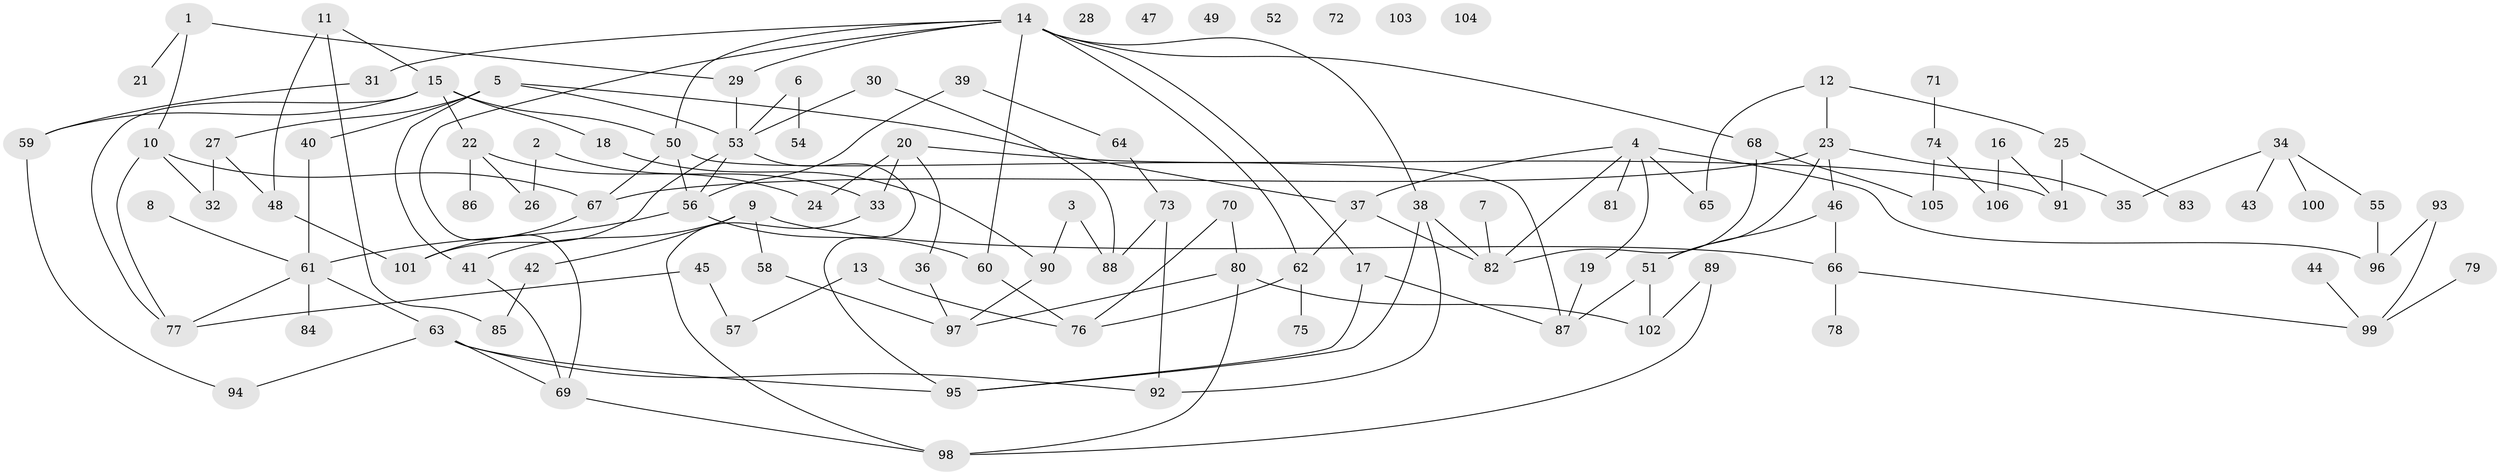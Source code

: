 // coarse degree distribution, {7: 0.03508771929824561, 4: 0.22807017543859648, 2: 0.17543859649122806, 3: 0.2631578947368421, 9: 0.017543859649122806, 6: 0.05263157894736842, 10: 0.017543859649122806, 1: 0.12280701754385964, 5: 0.08771929824561403}
// Generated by graph-tools (version 1.1) at 2025/35/03/04/25 23:35:44]
// undirected, 106 vertices, 144 edges
graph export_dot {
  node [color=gray90,style=filled];
  1;
  2;
  3;
  4;
  5;
  6;
  7;
  8;
  9;
  10;
  11;
  12;
  13;
  14;
  15;
  16;
  17;
  18;
  19;
  20;
  21;
  22;
  23;
  24;
  25;
  26;
  27;
  28;
  29;
  30;
  31;
  32;
  33;
  34;
  35;
  36;
  37;
  38;
  39;
  40;
  41;
  42;
  43;
  44;
  45;
  46;
  47;
  48;
  49;
  50;
  51;
  52;
  53;
  54;
  55;
  56;
  57;
  58;
  59;
  60;
  61;
  62;
  63;
  64;
  65;
  66;
  67;
  68;
  69;
  70;
  71;
  72;
  73;
  74;
  75;
  76;
  77;
  78;
  79;
  80;
  81;
  82;
  83;
  84;
  85;
  86;
  87;
  88;
  89;
  90;
  91;
  92;
  93;
  94;
  95;
  96;
  97;
  98;
  99;
  100;
  101;
  102;
  103;
  104;
  105;
  106;
  1 -- 10;
  1 -- 21;
  1 -- 29;
  2 -- 26;
  2 -- 33;
  3 -- 88;
  3 -- 90;
  4 -- 19;
  4 -- 37;
  4 -- 65;
  4 -- 81;
  4 -- 82;
  4 -- 96;
  5 -- 27;
  5 -- 37;
  5 -- 40;
  5 -- 41;
  5 -- 53;
  6 -- 53;
  6 -- 54;
  7 -- 82;
  8 -- 61;
  9 -- 41;
  9 -- 42;
  9 -- 58;
  9 -- 66;
  10 -- 32;
  10 -- 67;
  10 -- 77;
  11 -- 15;
  11 -- 48;
  11 -- 85;
  12 -- 23;
  12 -- 25;
  12 -- 65;
  13 -- 57;
  13 -- 76;
  14 -- 17;
  14 -- 29;
  14 -- 31;
  14 -- 38;
  14 -- 50;
  14 -- 60;
  14 -- 62;
  14 -- 68;
  14 -- 69;
  15 -- 18;
  15 -- 22;
  15 -- 50;
  15 -- 59;
  15 -- 77;
  16 -- 91;
  16 -- 106;
  17 -- 87;
  17 -- 95;
  18 -- 90;
  19 -- 87;
  20 -- 24;
  20 -- 33;
  20 -- 36;
  20 -- 91;
  22 -- 24;
  22 -- 26;
  22 -- 86;
  23 -- 35;
  23 -- 46;
  23 -- 51;
  23 -- 67;
  25 -- 83;
  25 -- 91;
  27 -- 32;
  27 -- 48;
  29 -- 53;
  30 -- 53;
  30 -- 88;
  31 -- 59;
  33 -- 98;
  34 -- 35;
  34 -- 43;
  34 -- 55;
  34 -- 100;
  36 -- 97;
  37 -- 62;
  37 -- 82;
  38 -- 82;
  38 -- 92;
  38 -- 95;
  39 -- 56;
  39 -- 64;
  40 -- 61;
  41 -- 69;
  42 -- 85;
  44 -- 99;
  45 -- 57;
  45 -- 77;
  46 -- 51;
  46 -- 66;
  48 -- 101;
  50 -- 56;
  50 -- 67;
  50 -- 87;
  51 -- 87;
  51 -- 102;
  53 -- 56;
  53 -- 95;
  53 -- 101;
  55 -- 96;
  56 -- 60;
  56 -- 61;
  58 -- 97;
  59 -- 94;
  60 -- 76;
  61 -- 63;
  61 -- 77;
  61 -- 84;
  62 -- 75;
  62 -- 76;
  63 -- 69;
  63 -- 92;
  63 -- 94;
  63 -- 95;
  64 -- 73;
  66 -- 78;
  66 -- 99;
  67 -- 101;
  68 -- 82;
  68 -- 105;
  69 -- 98;
  70 -- 76;
  70 -- 80;
  71 -- 74;
  73 -- 88;
  73 -- 92;
  74 -- 105;
  74 -- 106;
  79 -- 99;
  80 -- 97;
  80 -- 98;
  80 -- 102;
  89 -- 98;
  89 -- 102;
  90 -- 97;
  93 -- 96;
  93 -- 99;
}
